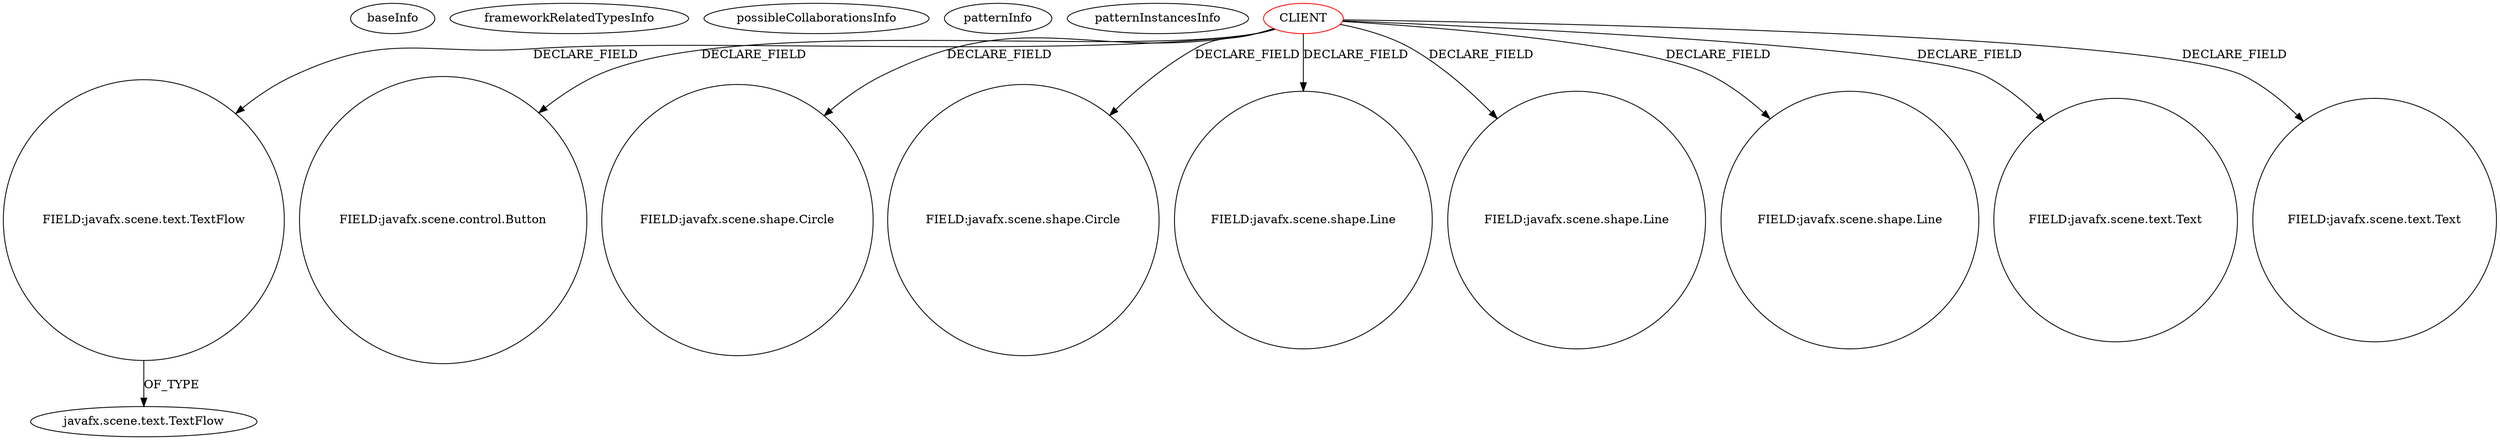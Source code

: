 digraph {
baseInfo[graphId=4119,category="pattern",isAnonymous=false,possibleRelation=false]
frameworkRelatedTypesInfo[]
possibleCollaborationsInfo[]
patternInfo[frequency=2.0,patternRootClient=0]
patternInstancesInfo[0="josesoler7-agendavital~/josesoler7-agendavital/agendavital-master/src/agendavital/vista/FXMLNoticiaController.java~FXMLNoticiaController~3377",1="josesoler7-agendavital~/josesoler7-agendavital/agendavital-master/src/agendavital/vista/FXMLMomentoController.java~FXMLMomentoController~3370"]
29[label="javafx.scene.text.TextFlow",vertexType="FRAMEWORK_CLASS_TYPE",isFrameworkType=false]
32[label="FIELD:javafx.scene.text.TextFlow",vertexType="FIELD_DECLARATION",isFrameworkType=false,shape=circle]
0[label="CLIENT",vertexType="ROOT_CLIENT_CLASS_DECLARATION",isFrameworkType=false,color=red]
4[label="FIELD:javafx.scene.control.Button",vertexType="FIELD_DECLARATION",isFrameworkType=false,shape=circle]
6[label="FIELD:javafx.scene.shape.Circle",vertexType="FIELD_DECLARATION",isFrameworkType=false,shape=circle]
8[label="FIELD:javafx.scene.shape.Circle",vertexType="FIELD_DECLARATION",isFrameworkType=false,shape=circle]
16[label="FIELD:javafx.scene.shape.Line",vertexType="FIELD_DECLARATION",isFrameworkType=false,shape=circle]
18[label="FIELD:javafx.scene.shape.Line",vertexType="FIELD_DECLARATION",isFrameworkType=false,shape=circle]
20[label="FIELD:javafx.scene.shape.Line",vertexType="FIELD_DECLARATION",isFrameworkType=false,shape=circle]
40[label="FIELD:javafx.scene.text.Text",vertexType="FIELD_DECLARATION",isFrameworkType=false,shape=circle]
44[label="FIELD:javafx.scene.text.Text",vertexType="FIELD_DECLARATION",isFrameworkType=false,shape=circle]
0->32[label="DECLARE_FIELD"]
0->18[label="DECLARE_FIELD"]
32->29[label="OF_TYPE"]
0->16[label="DECLARE_FIELD"]
0->44[label="DECLARE_FIELD"]
0->4[label="DECLARE_FIELD"]
0->40[label="DECLARE_FIELD"]
0->6[label="DECLARE_FIELD"]
0->20[label="DECLARE_FIELD"]
0->8[label="DECLARE_FIELD"]
}
